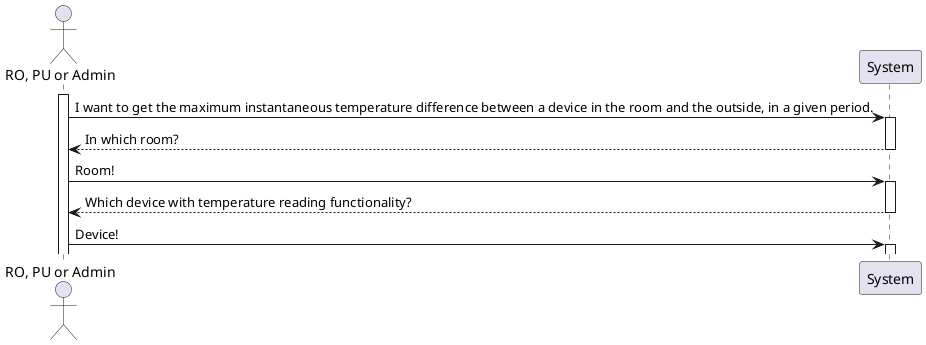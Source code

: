 @startuml
!pragma layout smetana
actor "RO, PU or Admin" as User
participant System

activate User
User -> System: I want to get the maximum instantaneous temperature difference between a device in the room and the outside, in a given period.
activate System
System --> User: In which room?
deactivate System
User -> System: Room!
activate System
System --> User: Which device with temperature reading functionality?
deactivate System
User -> System: Device!
activate System
@enduml